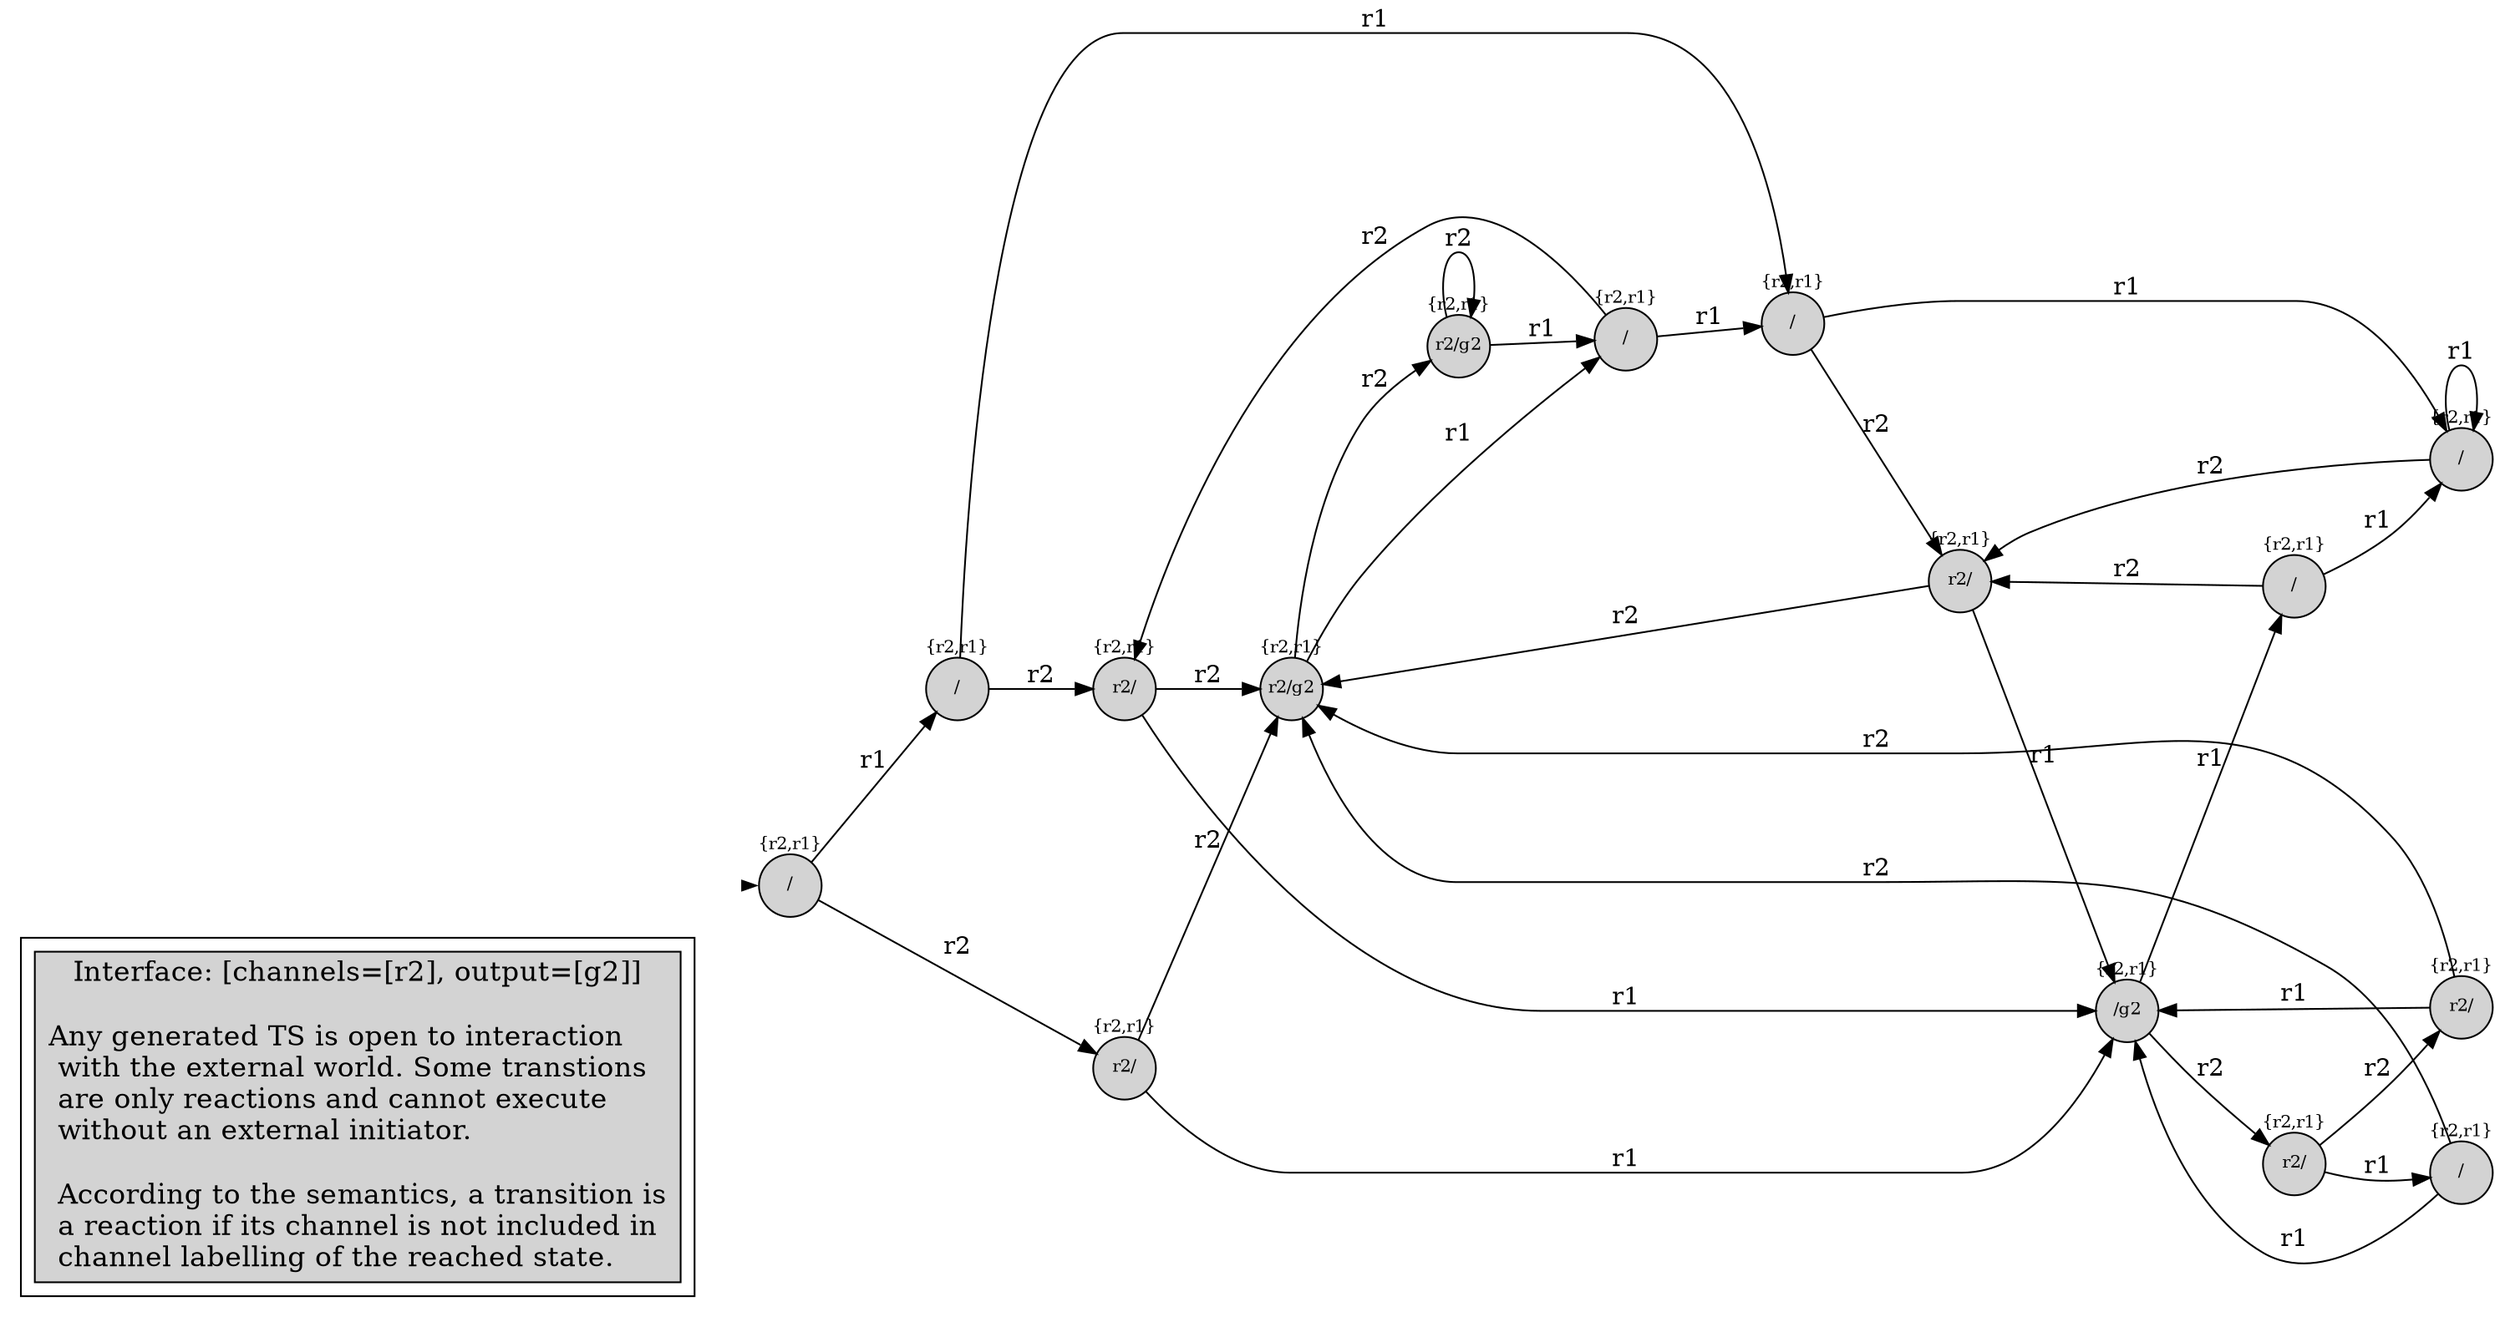 digraph G {
graph [rankdir=LR,ranksep=.6,nodesep=0.5];


subgraph cluster_L { "" [shape=box fontsize=16 style="filled" label=

"Interface: [channels=[r2], output=[g2]]

Any generated TS is open to interaction\l with the external world. Some transtions\l are only reactions and cannot execute\l without an external initiator.\l\l According to the semantics, a transition is\l a reaction if its channel is not included in\l channel labelling of the reached state.\l"]}





node[shape=circle style=filled fixedsize=true fontsize=10]

init [shape=point,style=invis];
	8[label="{r2,r1}

/


"]

	9[label="{r2,r1}

r2/g2


"]

	13[label="{r2,r1}

r2/


"]

	4[label="{r2,r1}

r2/


"]

	12[label="{r2,r1}

/


"]

	14[label="{r2,r1}

r2/


"]

	3[label="{r2,r1}

/


"]

	11[label="{r2,r1}

r2/g2


"]

	1[label="{r2,r1}

/


"]

	0[label="{r2,r1}

/


"]

	7[label="{r2,r1}

r2/


"]

	5[label="{r2,r1}

/


"]

	10[label="{r2,r1}

/g2


"]

	2[label="{r2,r1}

r2/


"]

	6[label="{r2,r1}

/


"]

	 init -> 0[penwidth=0,tooltip="initial state"];

	11 -> 6[label="r1"];

	2 -> 9[label="r2"];

	14 -> 13[label="r2"];

	7 -> 10[label="r1"];

	13 -> 9[label="r2"];

	4 -> 10[label="r1"];

	0 -> 2[label="r2"];

	10 -> 8[label="r1"];

	1 -> 3[label="r1"];

	6 -> 4[label="r2"];

	11 -> 11[label="r2"];

	8 -> 7[label="r2"];

	9 -> 6[label="r1"];

	12 -> 10[label="r1"];

	5 -> 5[label="r1"];

	8 -> 5[label="r1"];

	5 -> 7[label="r2"];

	14 -> 12[label="r1"];

	2 -> 10[label="r1"];

	7 -> 9[label="r2"];

	0 -> 1[label="r1"];

	4 -> 9[label="r2"];

	10 -> 14[label="r2"];

	12 -> 9[label="r2"];

	1 -> 4[label="r2"];

	3 -> 7[label="r2"];

	3 -> 5[label="r1"];

	9 -> 11[label="r2"];

	6 -> 3[label="r1"];

	13 -> 10[label="r1"];


}
